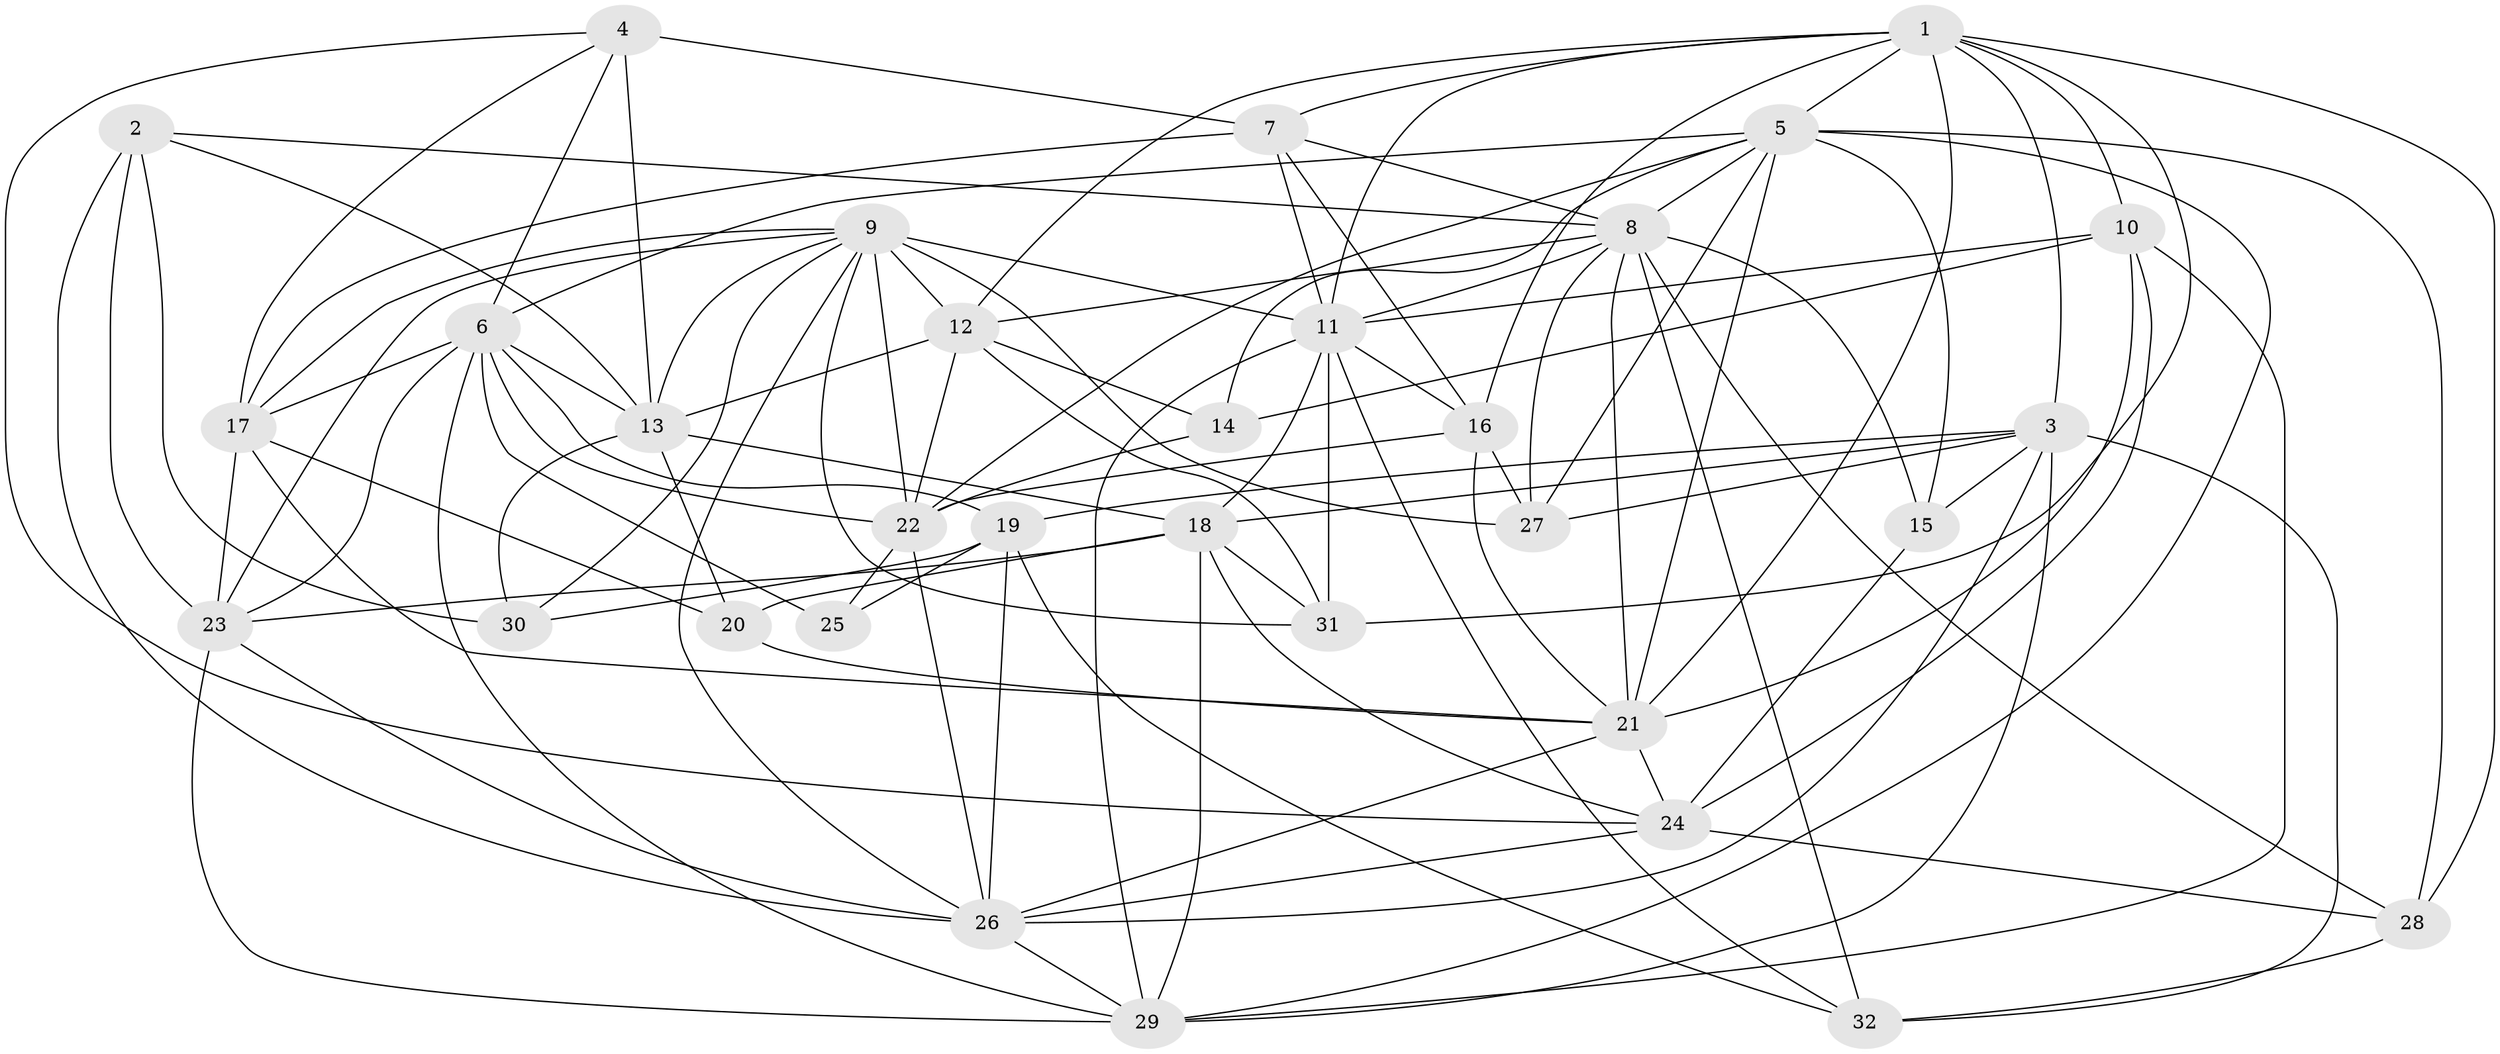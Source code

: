 // original degree distribution, {4: 1.0}
// Generated by graph-tools (version 1.1) at 2025/53/03/04/25 22:53:50]
// undirected, 32 vertices, 109 edges
graph export_dot {
  node [color=gray90,style=filled];
  1;
  2;
  3;
  4;
  5;
  6;
  7;
  8;
  9;
  10;
  11;
  12;
  13;
  14;
  15;
  16;
  17;
  18;
  19;
  20;
  21;
  22;
  23;
  24;
  25;
  26;
  27;
  28;
  29;
  30;
  31;
  32;
  1 -- 3 [weight=1.0];
  1 -- 5 [weight=1.0];
  1 -- 7 [weight=1.0];
  1 -- 10 [weight=1.0];
  1 -- 11 [weight=1.0];
  1 -- 12 [weight=1.0];
  1 -- 16 [weight=1.0];
  1 -- 21 [weight=1.0];
  1 -- 28 [weight=1.0];
  1 -- 31 [weight=1.0];
  2 -- 8 [weight=1.0];
  2 -- 13 [weight=1.0];
  2 -- 23 [weight=2.0];
  2 -- 26 [weight=1.0];
  2 -- 30 [weight=1.0];
  3 -- 15 [weight=1.0];
  3 -- 18 [weight=3.0];
  3 -- 19 [weight=2.0];
  3 -- 26 [weight=2.0];
  3 -- 27 [weight=1.0];
  3 -- 29 [weight=1.0];
  3 -- 32 [weight=1.0];
  4 -- 6 [weight=1.0];
  4 -- 7 [weight=1.0];
  4 -- 13 [weight=4.0];
  4 -- 17 [weight=1.0];
  4 -- 24 [weight=1.0];
  5 -- 6 [weight=1.0];
  5 -- 8 [weight=2.0];
  5 -- 14 [weight=1.0];
  5 -- 15 [weight=1.0];
  5 -- 21 [weight=2.0];
  5 -- 22 [weight=1.0];
  5 -- 27 [weight=1.0];
  5 -- 28 [weight=1.0];
  5 -- 29 [weight=1.0];
  6 -- 13 [weight=1.0];
  6 -- 17 [weight=1.0];
  6 -- 19 [weight=2.0];
  6 -- 22 [weight=2.0];
  6 -- 23 [weight=1.0];
  6 -- 25 [weight=2.0];
  6 -- 29 [weight=1.0];
  7 -- 8 [weight=1.0];
  7 -- 11 [weight=1.0];
  7 -- 16 [weight=1.0];
  7 -- 17 [weight=1.0];
  8 -- 11 [weight=1.0];
  8 -- 12 [weight=1.0];
  8 -- 15 [weight=1.0];
  8 -- 21 [weight=1.0];
  8 -- 27 [weight=1.0];
  8 -- 28 [weight=1.0];
  8 -- 32 [weight=2.0];
  9 -- 11 [weight=1.0];
  9 -- 12 [weight=1.0];
  9 -- 13 [weight=1.0];
  9 -- 17 [weight=1.0];
  9 -- 22 [weight=2.0];
  9 -- 23 [weight=1.0];
  9 -- 26 [weight=1.0];
  9 -- 27 [weight=2.0];
  9 -- 30 [weight=1.0];
  9 -- 31 [weight=1.0];
  10 -- 11 [weight=1.0];
  10 -- 14 [weight=1.0];
  10 -- 21 [weight=1.0];
  10 -- 24 [weight=1.0];
  10 -- 29 [weight=1.0];
  11 -- 16 [weight=1.0];
  11 -- 18 [weight=1.0];
  11 -- 29 [weight=1.0];
  11 -- 31 [weight=1.0];
  11 -- 32 [weight=1.0];
  12 -- 13 [weight=2.0];
  12 -- 14 [weight=1.0];
  12 -- 22 [weight=1.0];
  12 -- 31 [weight=1.0];
  13 -- 18 [weight=1.0];
  13 -- 20 [weight=1.0];
  13 -- 30 [weight=1.0];
  14 -- 22 [weight=1.0];
  15 -- 24 [weight=1.0];
  16 -- 21 [weight=1.0];
  16 -- 22 [weight=1.0];
  16 -- 27 [weight=1.0];
  17 -- 20 [weight=1.0];
  17 -- 21 [weight=1.0];
  17 -- 23 [weight=2.0];
  18 -- 20 [weight=1.0];
  18 -- 23 [weight=2.0];
  18 -- 24 [weight=1.0];
  18 -- 29 [weight=1.0];
  18 -- 31 [weight=2.0];
  19 -- 25 [weight=1.0];
  19 -- 26 [weight=1.0];
  19 -- 30 [weight=1.0];
  19 -- 32 [weight=1.0];
  20 -- 21 [weight=1.0];
  21 -- 24 [weight=1.0];
  21 -- 26 [weight=1.0];
  22 -- 25 [weight=1.0];
  22 -- 26 [weight=1.0];
  23 -- 26 [weight=1.0];
  23 -- 29 [weight=1.0];
  24 -- 26 [weight=1.0];
  24 -- 28 [weight=2.0];
  26 -- 29 [weight=1.0];
  28 -- 32 [weight=1.0];
}
